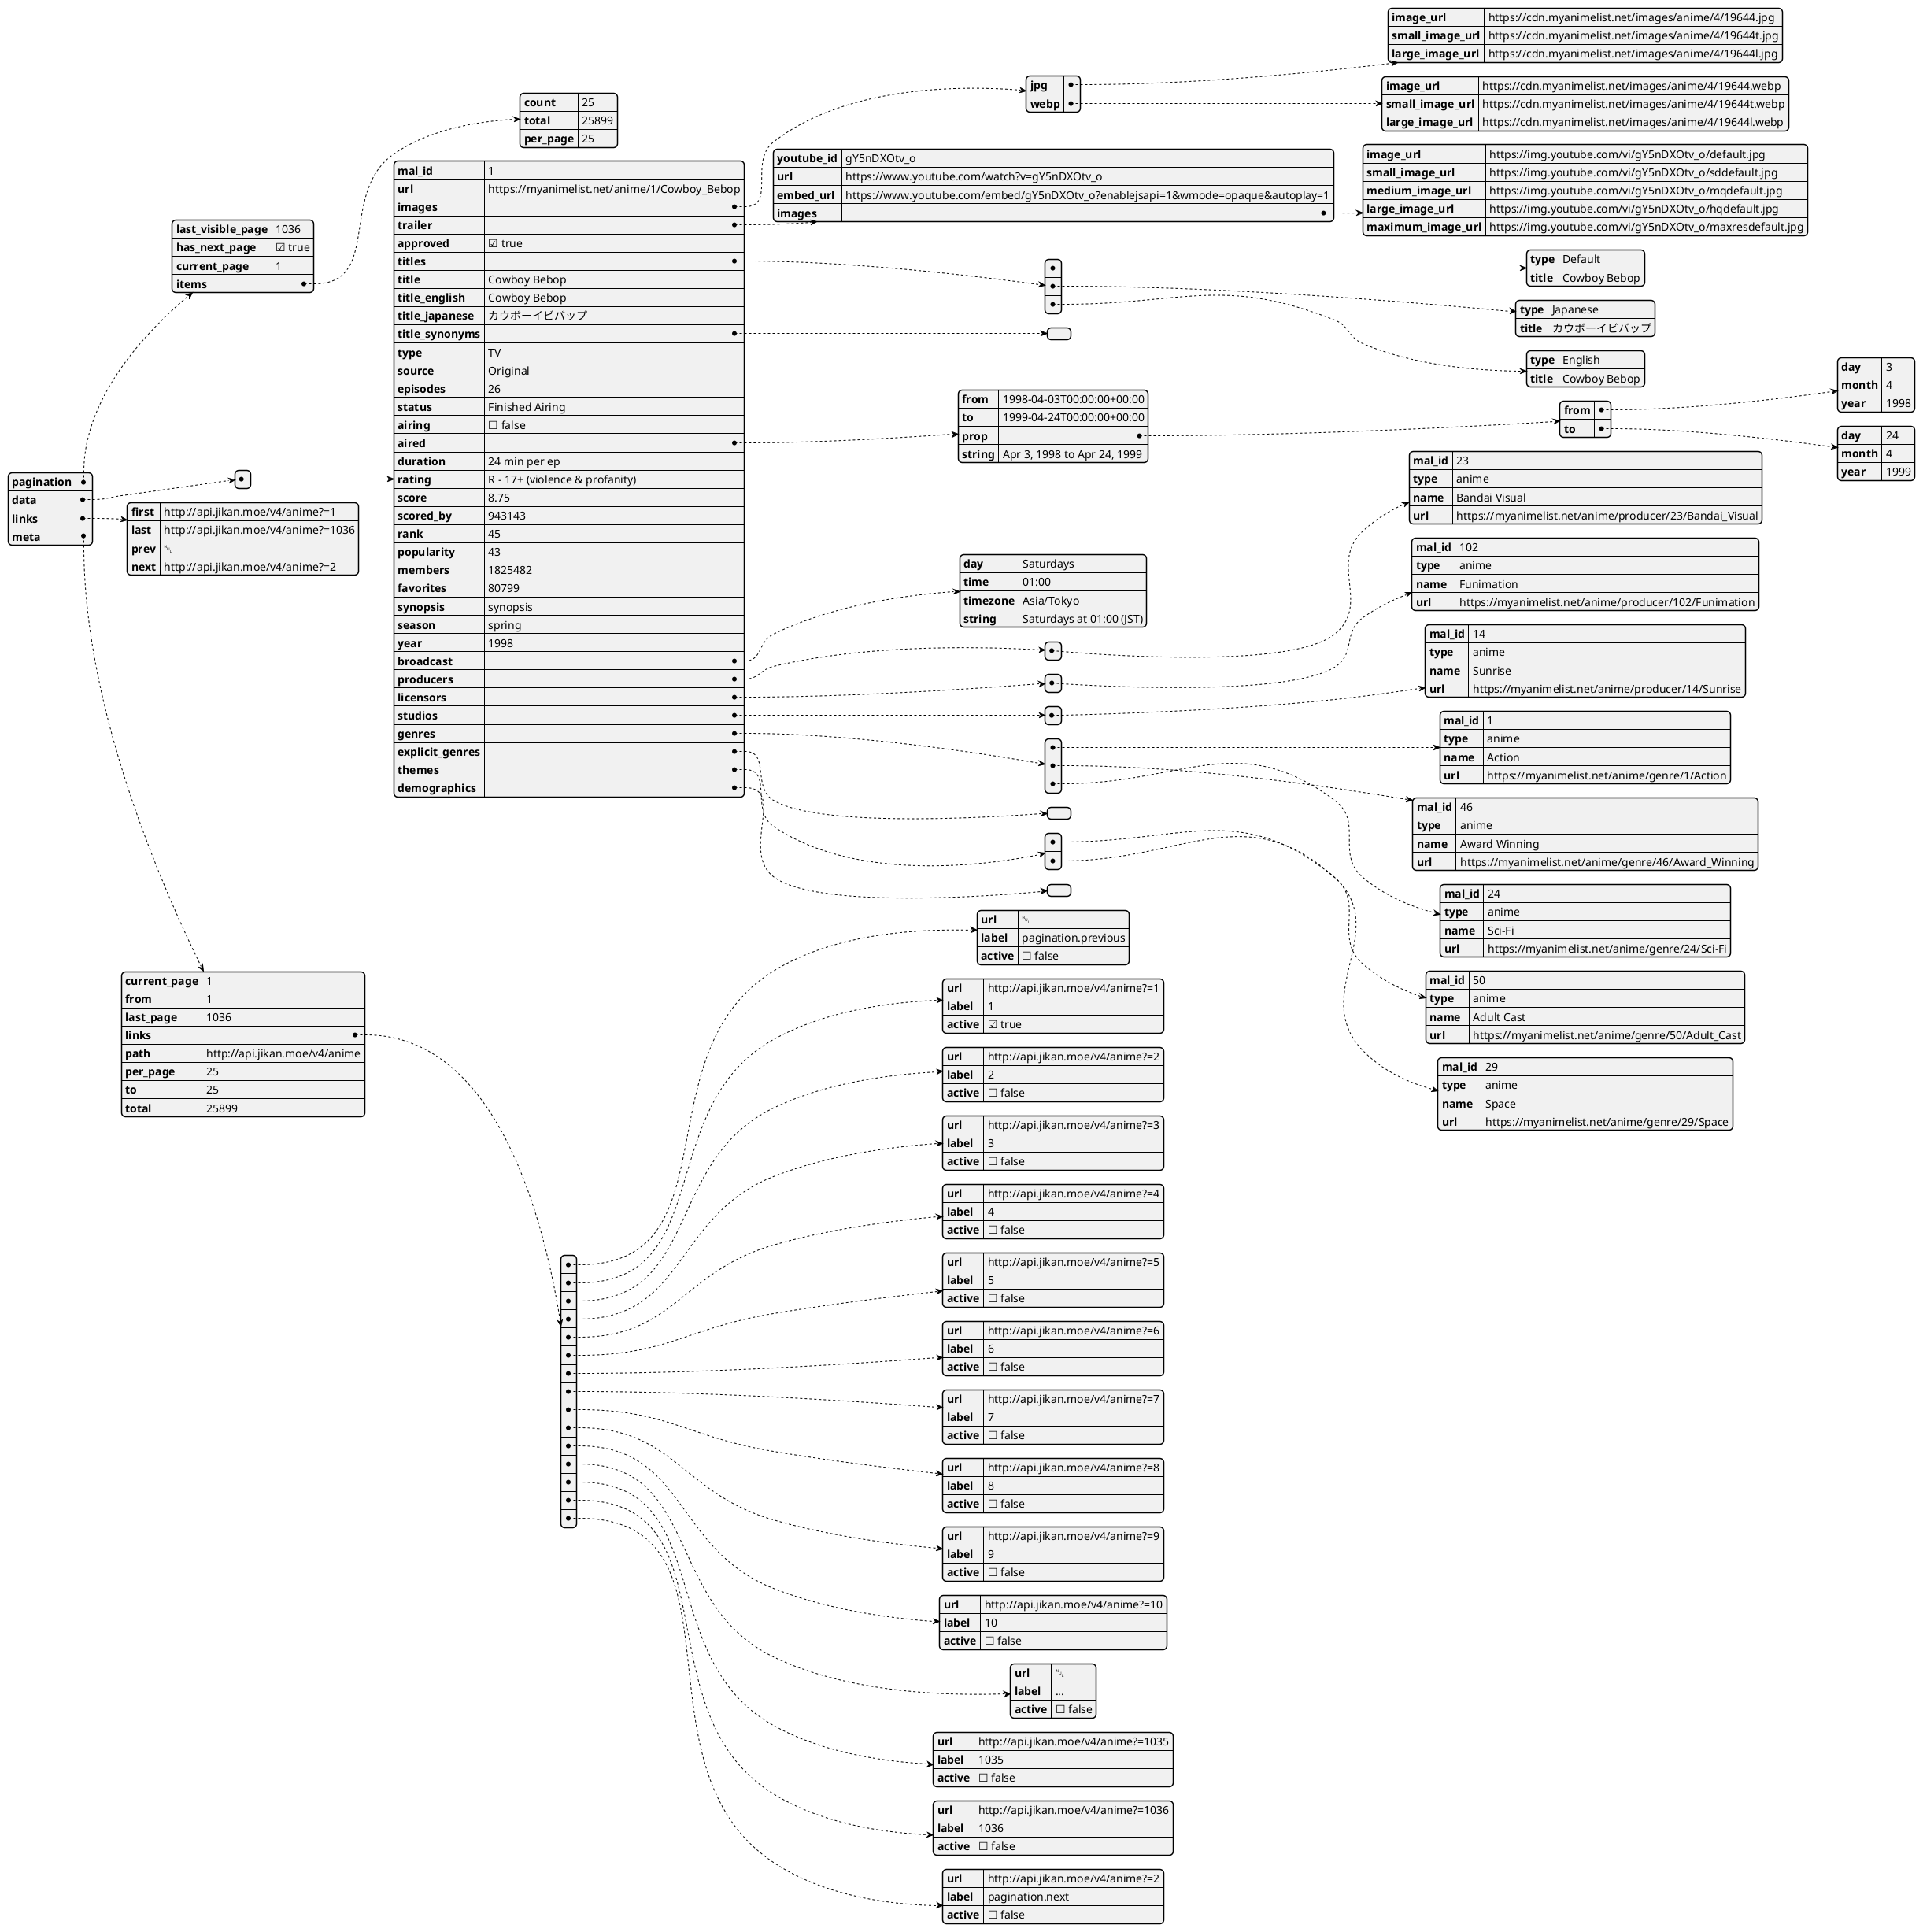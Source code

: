 @startjson
{
  "pagination": {
    "last_visible_page": 1036,
    "has_next_page": true,
    "current_page": 1,
    "items": {
      "count": 25,
      "total": 25899,
      "per_page": 25
    }
  },
  "data": [
    {
      "mal_id": 1,
      "url": "https://myanimelist.net/anime/1/Cowboy_Bebop",
      "images": {
        "jpg": {
          "image_url": "https://cdn.myanimelist.net/images/anime/4/19644.jpg",
          "small_image_url": "https://cdn.myanimelist.net/images/anime/4/19644t.jpg",
          "large_image_url": "https://cdn.myanimelist.net/images/anime/4/19644l.jpg"
        },
        "webp": {
          "image_url": "https://cdn.myanimelist.net/images/anime/4/19644.webp",
          "small_image_url": "https://cdn.myanimelist.net/images/anime/4/19644t.webp",
          "large_image_url": "https://cdn.myanimelist.net/images/anime/4/19644l.webp"
        }
      },
      "trailer": {
        "youtube_id": "gY5nDXOtv_o",
        "url": "https://www.youtube.com/watch?v=gY5nDXOtv_o",
        "embed_url": "https://www.youtube.com/embed/gY5nDXOtv_o?enablejsapi=1&wmode=opaque&autoplay=1",
        "images": {
          "image_url": "https://img.youtube.com/vi/gY5nDXOtv_o/default.jpg",
          "small_image_url": "https://img.youtube.com/vi/gY5nDXOtv_o/sddefault.jpg",
          "medium_image_url": "https://img.youtube.com/vi/gY5nDXOtv_o/mqdefault.jpg",
          "large_image_url": "https://img.youtube.com/vi/gY5nDXOtv_o/hqdefault.jpg",
          "maximum_image_url": "https://img.youtube.com/vi/gY5nDXOtv_o/maxresdefault.jpg"
        }
      },
      "approved": true,
      "titles": [
        {
          "type": "Default",
          "title": "Cowboy Bebop"
        },
        {
          "type": "Japanese",
          "title": "カウボーイビバップ"
        },
        {
          "type": "English",
          "title": "Cowboy Bebop"
        }
      ],
      "title": "Cowboy Bebop",
      "title_english": "Cowboy Bebop",
      "title_japanese": "カウボーイビバップ",
      "title_synonyms": [],
      "type": "TV",
      "source": "Original",
      "episodes": 26,
      "status": "Finished Airing",
      "airing": false,
      "aired": {
        "from": "1998-04-03T00:00:00+00:00",
        "to": "1999-04-24T00:00:00+00:00",
        "prop": {
          "from": {
            "day": 3,
            "month": 4,
            "year": 1998
          },
          "to": {
            "day": 24,
            "month": 4,
            "year": 1999
          }
        },
        "string": "Apr 3, 1998 to Apr 24, 1999"
      },
      "duration": "24 min per ep",
      "rating": "R - 17+ (violence & profanity)",
      "score": 8.75,
      "scored_by": 943143,
      "rank": 45,
      "popularity": 43,
      "members": 1825482,
      "favorites": 80799,
      "synopsis": "synopsis",
      "season": "spring",
      "year": 1998,
      "broadcast": {
        "day": "Saturdays",
        "time": "01:00",
        "timezone": "Asia/Tokyo",
        "string": "Saturdays at 01:00 (JST)"
      },
      "producers": [
        {
          "mal_id": 23,
          "type": "anime",
          "name": "Bandai Visual",
          "url": "https://myanimelist.net/anime/producer/23/Bandai_Visual"
        }
      ],
      "licensors": [
        {
          "mal_id": 102,
          "type": "anime",
          "name": "Funimation",
          "url": "https://myanimelist.net/anime/producer/102/Funimation"
        }
      ],
      "studios": [
        {
          "mal_id": 14,
          "type": "anime",
          "name": "Sunrise",
          "url": "https://myanimelist.net/anime/producer/14/Sunrise"
        }
      ],
      "genres": [
        {
          "mal_id": 1,
          "type": "anime",
          "name": "Action",
          "url": "https://myanimelist.net/anime/genre/1/Action"
        },
        {
          "mal_id": 46,
          "type": "anime",
          "name": "Award Winning",
          "url": "https://myanimelist.net/anime/genre/46/Award_Winning"
        },
        {
          "mal_id": 24,
          "type": "anime",
          "name": "Sci-Fi",
          "url": "https://myanimelist.net/anime/genre/24/Sci-Fi"
        }
      ],
      "explicit_genres": [],
      "themes": [
        {
          "mal_id": 50,
          "type": "anime",
          "name": "Adult Cast",
          "url": "https://myanimelist.net/anime/genre/50/Adult_Cast"
        },
        {
          "mal_id": 29,
          "type": "anime",
          "name": "Space",
          "url": "https://myanimelist.net/anime/genre/29/Space"
        }
      ],
      "demographics": []
    }
  ],
  "links": {
    "first": "http://api.jikan.moe/v4/anime?=1",
    "last": "http://api.jikan.moe/v4/anime?=1036",
    "prev": null,
    "next": "http://api.jikan.moe/v4/anime?=2"
  },
  "meta": {
    "current_page": 1,
    "from": 1,
    "last_page": 1036,
    "links": [
      {
        "url": null,
        "label": "pagination.previous",
        "active": false
      },
      {
        "url": "http://api.jikan.moe/v4/anime?=1",
        "label": "1",
        "active": true
      },
      {
        "url": "http://api.jikan.moe/v4/anime?=2",
        "label": "2",
        "active": false
      },
      {
        "url": "http://api.jikan.moe/v4/anime?=3",
        "label": "3",
        "active": false
      },
      {
        "url": "http://api.jikan.moe/v4/anime?=4",
        "label": "4",
        "active": false
      },
      {
        "url": "http://api.jikan.moe/v4/anime?=5",
        "label": "5",
        "active": false
      },
      {
        "url": "http://api.jikan.moe/v4/anime?=6",
        "label": "6",
        "active": false
      },
      {
        "url": "http://api.jikan.moe/v4/anime?=7",
        "label": "7",
        "active": false
      },
      {
        "url": "http://api.jikan.moe/v4/anime?=8",
        "label": "8",
        "active": false
      },
      {
        "url": "http://api.jikan.moe/v4/anime?=9",
        "label": "9",
        "active": false
      },
      {
        "url": "http://api.jikan.moe/v4/anime?=10",
        "label": "10",
        "active": false
      },
      {
        "url": null,
        "label": "...",
        "active": false
      },
      {
        "url": "http://api.jikan.moe/v4/anime?=1035",
        "label": "1035",
        "active": false
      },
      {
        "url": "http://api.jikan.moe/v4/anime?=1036",
        "label": "1036",
        "active": false
      },
      {
        "url": "http://api.jikan.moe/v4/anime?=2",
        "label": "pagination.next",
        "active": false
      }
    ],
    "path": "http://api.jikan.moe/v4/anime",
    "per_page": 25,
    "to": 25,
    "total": 25899
  }
}
@endjson